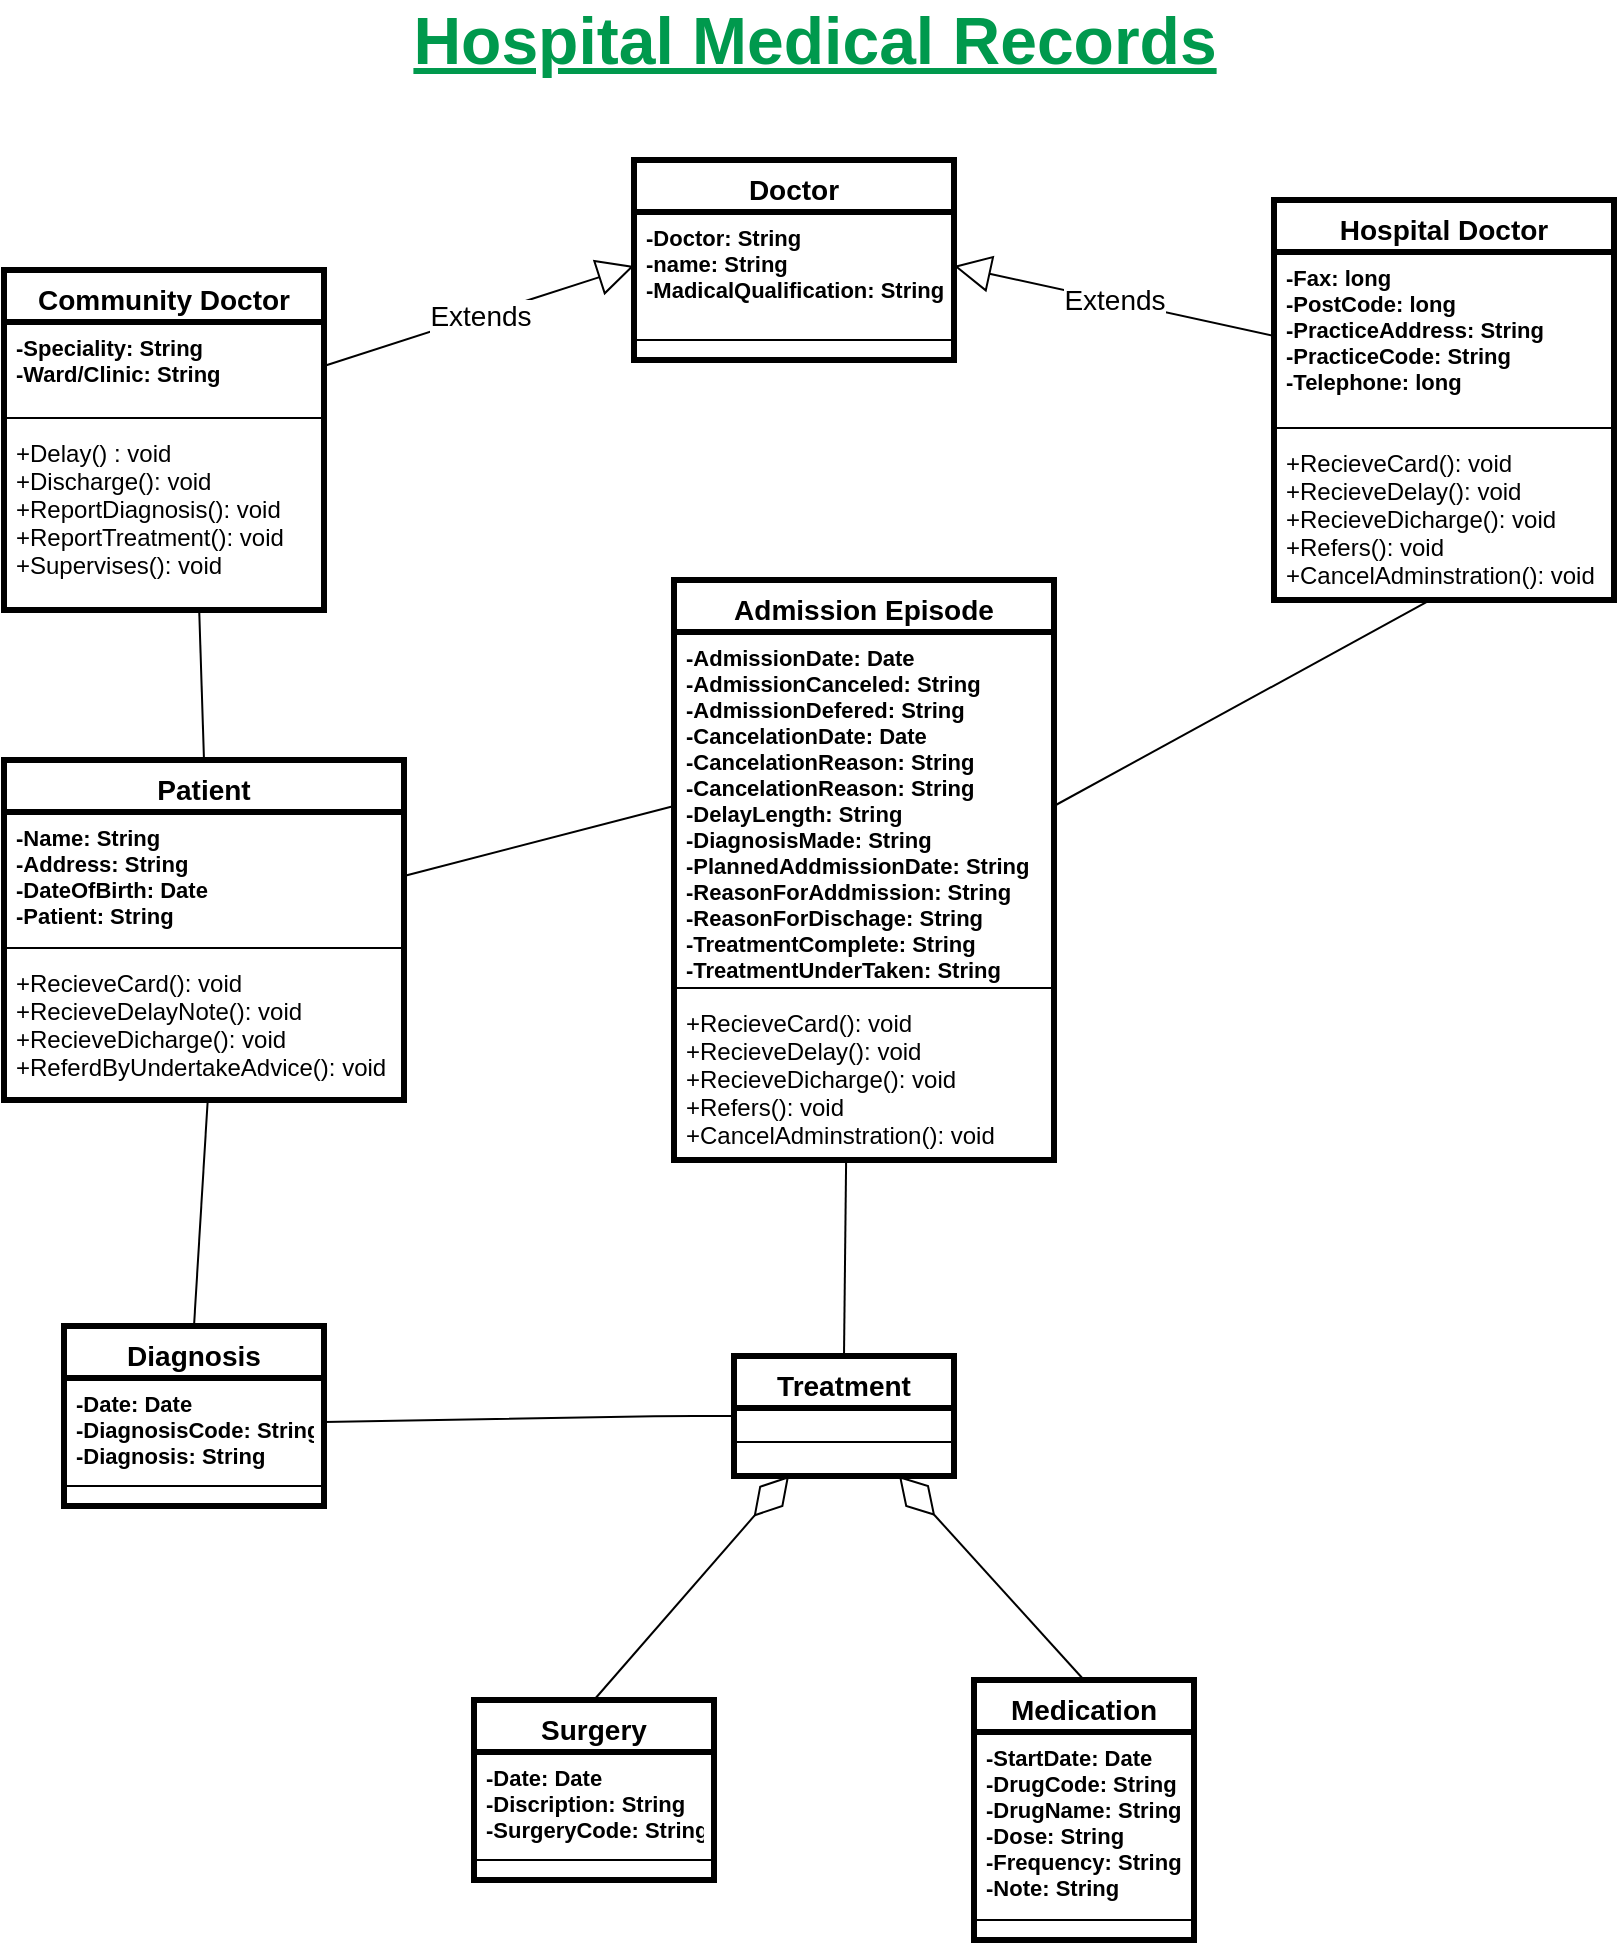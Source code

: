 <mxfile>
    <diagram id="q4uHbt1GA8Z3_5cM-A5w" name="Page-1">
        <mxGraphModel dx="1228" dy="456" grid="1" gridSize="10" guides="1" tooltips="1" connect="1" arrows="1" fold="1" page="1" pageScale="1" pageWidth="850" pageHeight="1100" math="0" shadow="0">
            <root>
                <mxCell id="0"/>
                <mxCell id="1" parent="0"/>
                <mxCell id="2" value="Doctor" style="swimlane;fontStyle=1;align=center;verticalAlign=top;childLayout=stackLayout;horizontal=1;startSize=26;horizontalStack=0;resizeParent=1;resizeParentMax=0;resizeLast=0;collapsible=1;marginBottom=0;fontSize=14;strokeWidth=3;" parent="1" vertex="1">
                    <mxGeometry x="320" y="80" width="160" height="100" as="geometry"/>
                </mxCell>
                <mxCell id="3" value="-Doctor: String&#10;-name: String&#10;-MadicalQualification: String" style="text;strokeColor=none;fillColor=none;align=left;verticalAlign=top;spacingLeft=4;spacingRight=4;overflow=hidden;rotatable=0;points=[[0,0.5],[1,0.5]];portConstraint=eastwest;fontSize=11;fontStyle=1" parent="2" vertex="1">
                    <mxGeometry y="26" width="160" height="54" as="geometry"/>
                </mxCell>
                <mxCell id="4" value="" style="line;strokeWidth=1;fillColor=none;align=left;verticalAlign=middle;spacingTop=-1;spacingLeft=3;spacingRight=3;rotatable=0;labelPosition=right;points=[];portConstraint=eastwest;" parent="2" vertex="1">
                    <mxGeometry y="80" width="160" height="20" as="geometry"/>
                </mxCell>
                <mxCell id="6" value="Community Doctor" style="swimlane;fontStyle=1;align=center;verticalAlign=top;childLayout=stackLayout;horizontal=1;startSize=26;horizontalStack=0;resizeParent=1;resizeParentMax=0;resizeLast=0;collapsible=1;marginBottom=0;fontSize=14;strokeWidth=3;" parent="1" vertex="1">
                    <mxGeometry x="5" y="135" width="160" height="170" as="geometry"/>
                </mxCell>
                <mxCell id="7" value="-Speciality: String&#10;-Ward/Clinic: String" style="text;strokeColor=none;fillColor=none;align=left;verticalAlign=top;spacingLeft=4;spacingRight=4;overflow=hidden;rotatable=0;points=[[0,0.5],[1,0.5]];portConstraint=eastwest;fontStyle=1;fontSize=11;" parent="6" vertex="1">
                    <mxGeometry y="26" width="160" height="44" as="geometry"/>
                </mxCell>
                <mxCell id="8" value="" style="line;strokeWidth=1;fillColor=none;align=left;verticalAlign=middle;spacingTop=-1;spacingLeft=3;spacingRight=3;rotatable=0;labelPosition=right;points=[];portConstraint=eastwest;" parent="6" vertex="1">
                    <mxGeometry y="70" width="160" height="8" as="geometry"/>
                </mxCell>
                <mxCell id="9" value="+Delay() : void&#10;+Discharge(): void&#10;+ReportDiagnosis(): void&#10;+ReportTreatment(): void&#10;+Supervises(): void" style="text;strokeColor=none;fillColor=none;align=left;verticalAlign=top;spacingLeft=4;spacingRight=4;overflow=hidden;rotatable=0;points=[[0,0.5],[1,0.5]];portConstraint=eastwest;" parent="6" vertex="1">
                    <mxGeometry y="78" width="160" height="92" as="geometry"/>
                </mxCell>
                <mxCell id="10" value="Hospital Doctor" style="swimlane;fontStyle=1;align=center;verticalAlign=top;childLayout=stackLayout;horizontal=1;startSize=26;horizontalStack=0;resizeParent=1;resizeParentMax=0;resizeLast=0;collapsible=1;marginBottom=0;fontSize=14;strokeWidth=3;" parent="1" vertex="1">
                    <mxGeometry x="640" y="100" width="170" height="200" as="geometry"/>
                </mxCell>
                <mxCell id="11" value="-Fax: long&#10;-PostCode: long&#10;-PracticeAddress: String&#10;-PracticeCode: String&#10;-Telephone: long" style="text;strokeColor=none;fillColor=none;align=left;verticalAlign=top;spacingLeft=4;spacingRight=4;overflow=hidden;rotatable=0;points=[[0,0.5],[1,0.5]];portConstraint=eastwest;fontStyle=1;fontSize=11;" parent="10" vertex="1">
                    <mxGeometry y="26" width="170" height="84" as="geometry"/>
                </mxCell>
                <mxCell id="12" value="" style="line;strokeWidth=1;fillColor=none;align=left;verticalAlign=middle;spacingTop=-1;spacingLeft=3;spacingRight=3;rotatable=0;labelPosition=right;points=[];portConstraint=eastwest;" parent="10" vertex="1">
                    <mxGeometry y="110" width="170" height="8" as="geometry"/>
                </mxCell>
                <mxCell id="13" value="+RecieveCard(): void&#10;+RecieveDelay(): void&#10;+RecieveDicharge(): void&#10;+Refers(): void&#10;+CancelAdminstration(): void" style="text;strokeColor=none;fillColor=none;align=left;verticalAlign=top;spacingLeft=4;spacingRight=4;overflow=hidden;rotatable=0;points=[[0,0.5],[1,0.5]];portConstraint=eastwest;" parent="10" vertex="1">
                    <mxGeometry y="118" width="170" height="82" as="geometry"/>
                </mxCell>
                <mxCell id="21" value="Extends" style="endArrow=block;endSize=16;endFill=0;html=1;fontSize=14;exitX=0;exitY=0.5;exitDx=0;exitDy=0;entryX=1;entryY=0.5;entryDx=0;entryDy=0;" parent="1" source="11" target="3" edge="1">
                    <mxGeometry width="160" relative="1" as="geometry">
                        <mxPoint x="190" y="180" as="sourcePoint"/>
                        <mxPoint x="350" y="180" as="targetPoint"/>
                    </mxGeometry>
                </mxCell>
                <mxCell id="22" value="Extends" style="endArrow=block;endSize=16;endFill=0;html=1;fontSize=14;exitX=1;exitY=0.5;exitDx=0;exitDy=0;entryX=0;entryY=0.5;entryDx=0;entryDy=0;" parent="1" source="7" target="3" edge="1">
                    <mxGeometry width="160" relative="1" as="geometry">
                        <mxPoint x="190" y="220" as="sourcePoint"/>
                        <mxPoint x="510" y="130" as="targetPoint"/>
                    </mxGeometry>
                </mxCell>
                <mxCell id="24" value="Patient" style="swimlane;fontStyle=1;align=center;verticalAlign=top;childLayout=stackLayout;horizontal=1;startSize=26;horizontalStack=0;resizeParent=1;resizeParentMax=0;resizeLast=0;collapsible=1;marginBottom=0;fontSize=14;strokeWidth=3;" parent="1" vertex="1">
                    <mxGeometry x="5" y="380" width="200" height="170" as="geometry"/>
                </mxCell>
                <mxCell id="25" value="-Name: String&#10;-Address: String&#10;-DateOfBirth: Date&#10;-Patient: String" style="text;strokeColor=none;fillColor=none;align=left;verticalAlign=top;spacingLeft=4;spacingRight=4;overflow=hidden;rotatable=0;points=[[0,0.5],[1,0.5]];portConstraint=eastwest;fontStyle=1;fontSize=11;" parent="24" vertex="1">
                    <mxGeometry y="26" width="200" height="64" as="geometry"/>
                </mxCell>
                <mxCell id="26" value="" style="line;strokeWidth=1;fillColor=none;align=left;verticalAlign=middle;spacingTop=-1;spacingLeft=3;spacingRight=3;rotatable=0;labelPosition=right;points=[];portConstraint=eastwest;" parent="24" vertex="1">
                    <mxGeometry y="90" width="200" height="8" as="geometry"/>
                </mxCell>
                <mxCell id="27" value="+RecieveCard(): void&#10;+RecieveDelayNote(): void&#10;+RecieveDicharge(): void&#10;+ReferdByUndertakeAdvice(): void" style="text;strokeColor=none;fillColor=none;align=left;verticalAlign=top;spacingLeft=4;spacingRight=4;overflow=hidden;rotatable=0;points=[[0,0.5],[1,0.5]];portConstraint=eastwest;" parent="24" vertex="1">
                    <mxGeometry y="98" width="200" height="72" as="geometry"/>
                </mxCell>
                <mxCell id="29" value="Admission Episode" style="swimlane;fontStyle=1;align=center;verticalAlign=top;childLayout=stackLayout;horizontal=1;startSize=26;horizontalStack=0;resizeParent=1;resizeParentMax=0;resizeLast=0;collapsible=1;marginBottom=0;fontSize=14;strokeWidth=3;" parent="1" vertex="1">
                    <mxGeometry x="340" y="290" width="190" height="290" as="geometry"/>
                </mxCell>
                <mxCell id="30" value="-AdmissionDate: Date&#10;-AdmissionCanceled: String&#10;-AdmissionDefered: String&#10;-CancelationDate: Date&#10;-CancelationReason: String&#10;-CancelationReason: String&#10;-DelayLength: String&#10;-DiagnosisMade: String&#10;-PlannedAddmissionDate: String&#10;-ReasonForAddmission: String&#10;-ReasonForDischage: String&#10;-TreatmentComplete: String&#10;-TreatmentUnderTaken: String" style="text;strokeColor=none;fillColor=none;align=left;verticalAlign=top;spacingLeft=4;spacingRight=4;overflow=hidden;rotatable=0;points=[[0,0.5],[1,0.5]];portConstraint=eastwest;fontStyle=1;fontSize=11;" parent="29" vertex="1">
                    <mxGeometry y="26" width="190" height="174" as="geometry"/>
                </mxCell>
                <mxCell id="31" value="" style="line;strokeWidth=1;fillColor=none;align=left;verticalAlign=middle;spacingTop=-1;spacingLeft=3;spacingRight=3;rotatable=0;labelPosition=right;points=[];portConstraint=eastwest;" parent="29" vertex="1">
                    <mxGeometry y="200" width="190" height="8" as="geometry"/>
                </mxCell>
                <mxCell id="32" value="+RecieveCard(): void&#10;+RecieveDelay(): void&#10;+RecieveDicharge(): void&#10;+Refers(): void&#10;+CancelAdminstration(): void" style="text;strokeColor=none;fillColor=none;align=left;verticalAlign=top;spacingLeft=4;spacingRight=4;overflow=hidden;rotatable=0;points=[[0,0.5],[1,0.5]];portConstraint=eastwest;" parent="29" vertex="1">
                    <mxGeometry y="208" width="190" height="82" as="geometry"/>
                </mxCell>
                <mxCell id="33" value="Diagnosis" style="swimlane;fontStyle=1;align=center;verticalAlign=top;childLayout=stackLayout;horizontal=1;startSize=26;horizontalStack=0;resizeParent=1;resizeParentMax=0;resizeLast=0;collapsible=1;marginBottom=0;fontSize=14;strokeWidth=3;" parent="1" vertex="1">
                    <mxGeometry x="35" y="663" width="130" height="90" as="geometry"/>
                </mxCell>
                <mxCell id="34" value="-Date: Date&#10;-DiagnosisCode: String&#10;-Diagnosis: String" style="text;strokeColor=none;fillColor=none;align=left;verticalAlign=top;spacingLeft=4;spacingRight=4;overflow=hidden;rotatable=0;points=[[0,0.5],[1,0.5]];portConstraint=eastwest;fontSize=11;fontStyle=1" parent="33" vertex="1">
                    <mxGeometry y="26" width="130" height="44" as="geometry"/>
                </mxCell>
                <mxCell id="35" value="" style="line;strokeWidth=1;fillColor=none;align=left;verticalAlign=middle;spacingTop=-1;spacingLeft=3;spacingRight=3;rotatable=0;labelPosition=right;points=[];portConstraint=eastwest;" parent="33" vertex="1">
                    <mxGeometry y="70" width="130" height="20" as="geometry"/>
                </mxCell>
                <mxCell id="36" value="Treatment" style="swimlane;fontStyle=1;align=center;verticalAlign=top;childLayout=stackLayout;horizontal=1;startSize=26;horizontalStack=0;resizeParent=1;resizeParentMax=0;resizeLast=0;collapsible=1;marginBottom=0;fontSize=14;strokeWidth=3;" parent="1" vertex="1">
                    <mxGeometry x="370" y="678" width="110" height="60" as="geometry"/>
                </mxCell>
                <mxCell id="38" value="" style="line;strokeWidth=1;fillColor=none;align=left;verticalAlign=middle;spacingTop=-1;spacingLeft=3;spacingRight=3;rotatable=0;labelPosition=right;points=[];portConstraint=eastwest;" parent="36" vertex="1">
                    <mxGeometry y="26" width="110" height="34" as="geometry"/>
                </mxCell>
                <mxCell id="39" value="Medication" style="swimlane;fontStyle=1;align=center;verticalAlign=top;childLayout=stackLayout;horizontal=1;startSize=26;horizontalStack=0;resizeParent=1;resizeParentMax=0;resizeLast=0;collapsible=1;marginBottom=0;fontSize=14;strokeWidth=3;" parent="1" vertex="1">
                    <mxGeometry x="490" y="840" width="110" height="130" as="geometry"/>
                </mxCell>
                <mxCell id="40" value="-StartDate: Date&#10;-DrugCode: String&#10;-DrugName: String&#10;-Dose: String&#10;-Frequency: String&#10;-Note: String" style="text;strokeColor=none;fillColor=none;align=left;verticalAlign=top;spacingLeft=4;spacingRight=4;overflow=hidden;rotatable=0;points=[[0,0.5],[1,0.5]];portConstraint=eastwest;fontSize=11;fontStyle=1" parent="39" vertex="1">
                    <mxGeometry y="26" width="110" height="84" as="geometry"/>
                </mxCell>
                <mxCell id="41" value="" style="line;strokeWidth=1;fillColor=none;align=left;verticalAlign=middle;spacingTop=-1;spacingLeft=3;spacingRight=3;rotatable=0;labelPosition=right;points=[];portConstraint=eastwest;" parent="39" vertex="1">
                    <mxGeometry y="110" width="110" height="20" as="geometry"/>
                </mxCell>
                <mxCell id="43" value="Surgery" style="swimlane;fontStyle=1;align=center;verticalAlign=top;childLayout=stackLayout;horizontal=1;startSize=26;horizontalStack=0;resizeParent=1;resizeParentMax=0;resizeLast=0;collapsible=1;marginBottom=0;fontSize=14;strokeWidth=3;" parent="1" vertex="1">
                    <mxGeometry x="240" y="850" width="120" height="90" as="geometry"/>
                </mxCell>
                <mxCell id="44" value="-Date: Date&#10;-Discription: String&#10;-SurgeryCode: String" style="text;strokeColor=none;fillColor=none;align=left;verticalAlign=top;spacingLeft=4;spacingRight=4;overflow=hidden;rotatable=0;points=[[0,0.5],[1,0.5]];portConstraint=eastwest;fontSize=11;fontStyle=1" parent="43" vertex="1">
                    <mxGeometry y="26" width="120" height="44" as="geometry"/>
                </mxCell>
                <mxCell id="45" value="" style="line;strokeWidth=1;fillColor=none;align=left;verticalAlign=middle;spacingTop=-1;spacingLeft=3;spacingRight=3;rotatable=0;labelPosition=right;points=[];portConstraint=eastwest;" parent="43" vertex="1">
                    <mxGeometry y="70" width="120" height="20" as="geometry"/>
                </mxCell>
                <mxCell id="88" value="" style="endArrow=none;html=1;fontSize=16;exitX=0.5;exitY=0;exitDx=0;exitDy=0;entryX=0.61;entryY=1.002;entryDx=0;entryDy=0;entryPerimeter=0;" parent="1" source="24" target="9" edge="1">
                    <mxGeometry width="50" height="50" relative="1" as="geometry">
                        <mxPoint x="280" y="480" as="sourcePoint"/>
                        <mxPoint x="120" y="300" as="targetPoint"/>
                        <Array as="points"/>
                    </mxGeometry>
                </mxCell>
                <mxCell id="90" value="" style="endArrow=none;html=1;fontSize=16;exitX=0.5;exitY=0;exitDx=0;exitDy=0;entryX=0.509;entryY=1.014;entryDx=0;entryDy=0;entryPerimeter=0;" parent="1" source="33" target="27" edge="1">
                    <mxGeometry width="50" height="50" relative="1" as="geometry">
                        <mxPoint x="270" y="714.82" as="sourcePoint"/>
                        <mxPoint x="247.6" y="620.004" as="targetPoint"/>
                        <Array as="points"/>
                    </mxGeometry>
                </mxCell>
                <mxCell id="91" value="" style="endArrow=none;html=1;fontSize=16;exitX=0.5;exitY=0;exitDx=0;exitDy=0;entryX=0.453;entryY=0.992;entryDx=0;entryDy=0;entryPerimeter=0;" parent="1" source="36" target="32" edge="1">
                    <mxGeometry width="50" height="50" relative="1" as="geometry">
                        <mxPoint x="180" y="670" as="sourcePoint"/>
                        <mxPoint x="181.8" y="581.008" as="targetPoint"/>
                        <Array as="points"/>
                    </mxGeometry>
                </mxCell>
                <mxCell id="92" value="" style="endArrow=none;html=1;fontSize=16;exitX=1;exitY=0.5;exitDx=0;exitDy=0;entryX=0;entryY=0.5;entryDx=0;entryDy=0;" parent="1" source="34" target="36" edge="1">
                    <mxGeometry width="50" height="50" relative="1" as="geometry">
                        <mxPoint x="180" y="670" as="sourcePoint"/>
                        <mxPoint x="181.8" y="581.008" as="targetPoint"/>
                        <Array as="points">
                            <mxPoint x="340" y="708"/>
                        </Array>
                    </mxGeometry>
                </mxCell>
                <mxCell id="93" value="" style="endArrow=diamondThin;endFill=0;endSize=24;html=1;fontSize=16;exitX=0.5;exitY=0;exitDx=0;exitDy=0;entryX=0.25;entryY=1;entryDx=0;entryDy=0;" parent="1" source="43" target="36" edge="1">
                    <mxGeometry width="160" relative="1" as="geometry">
                        <mxPoint x="375" y="740" as="sourcePoint"/>
                        <mxPoint x="535" y="740" as="targetPoint"/>
                    </mxGeometry>
                </mxCell>
                <mxCell id="94" value="" style="endArrow=diamondThin;endFill=0;endSize=24;html=1;fontSize=16;exitX=0.5;exitY=0;exitDx=0;exitDy=0;entryX=0.75;entryY=1;entryDx=0;entryDy=0;" parent="1" source="39" target="36" edge="1">
                    <mxGeometry width="160" relative="1" as="geometry">
                        <mxPoint x="370" y="820" as="sourcePoint"/>
                        <mxPoint x="462.5" y="720" as="targetPoint"/>
                    </mxGeometry>
                </mxCell>
                <mxCell id="95" value="" style="endArrow=none;html=1;fontSize=16;exitX=1;exitY=0.5;exitDx=0;exitDy=0;entryX=0;entryY=0.5;entryDx=0;entryDy=0;" parent="1" source="25" target="30" edge="1">
                    <mxGeometry width="50" height="50" relative="1" as="geometry">
                        <mxPoint x="110" y="390" as="sourcePoint"/>
                        <mxPoint x="157.6" y="315.184" as="targetPoint"/>
                        <Array as="points"/>
                    </mxGeometry>
                </mxCell>
                <mxCell id="96" value="&lt;b&gt;&lt;font style=&quot;font-size: 33px&quot; color=&quot;#00994d&quot;&gt;&lt;u&gt;Hospital Medical Records&lt;/u&gt;&lt;/font&gt;&lt;/b&gt;" style="text;html=1;align=center;verticalAlign=middle;resizable=0;points=[];autosize=1;strokeColor=none;fontSize=16;" parent="1" vertex="1">
                    <mxGeometry x="200" y="5" width="420" height="30" as="geometry"/>
                </mxCell>
                <mxCell id="97" value="" style="endArrow=none;html=1;fontSize=16;exitX=1;exitY=0.5;exitDx=0;exitDy=0;entryX=0.467;entryY=0.992;entryDx=0;entryDy=0;entryPerimeter=0;" parent="1" source="30" target="13" edge="1">
                    <mxGeometry width="50" height="50" relative="1" as="geometry">
                        <mxPoint x="210" y="448" as="sourcePoint"/>
                        <mxPoint x="350" y="373" as="targetPoint"/>
                        <Array as="points"/>
                    </mxGeometry>
                </mxCell>
            </root>
        </mxGraphModel>
    </diagram>
</mxfile>